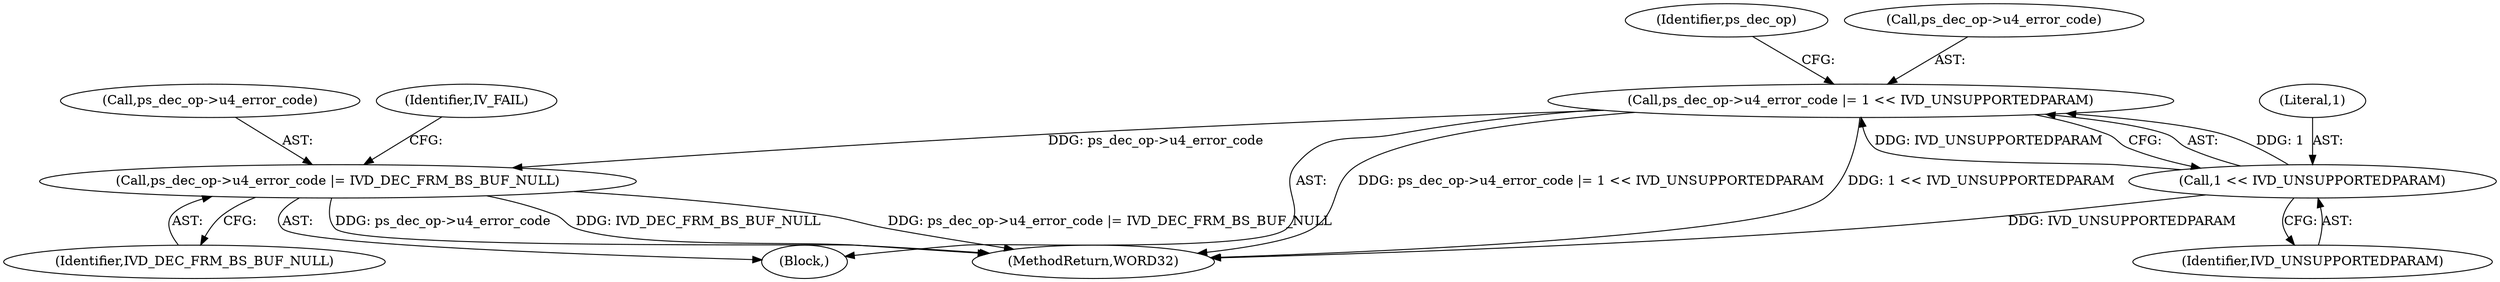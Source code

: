 digraph "0_Android_494561291a503840f385fbcd11d9bc5f4dc502b8@pointer" {
"1000280" [label="(Call,ps_dec_op->u4_error_code |= IVD_DEC_FRM_BS_BUF_NULL)"];
"1000273" [label="(Call,ps_dec_op->u4_error_code |= 1 << IVD_UNSUPPORTEDPARAM)"];
"1000277" [label="(Call,1 << IVD_UNSUPPORTEDPARAM)"];
"1000281" [label="(Call,ps_dec_op->u4_error_code)"];
"1002185" [label="(MethodReturn,WORD32)"];
"1000286" [label="(Identifier,IV_FAIL)"];
"1000280" [label="(Call,ps_dec_op->u4_error_code |= IVD_DEC_FRM_BS_BUF_NULL)"];
"1000278" [label="(Literal,1)"];
"1000273" [label="(Call,ps_dec_op->u4_error_code |= 1 << IVD_UNSUPPORTEDPARAM)"];
"1000279" [label="(Identifier,IVD_UNSUPPORTEDPARAM)"];
"1000284" [label="(Identifier,IVD_DEC_FRM_BS_BUF_NULL)"];
"1000272" [label="(Block,)"];
"1000277" [label="(Call,1 << IVD_UNSUPPORTEDPARAM)"];
"1000282" [label="(Identifier,ps_dec_op)"];
"1000274" [label="(Call,ps_dec_op->u4_error_code)"];
"1000280" -> "1000272"  [label="AST: "];
"1000280" -> "1000284"  [label="CFG: "];
"1000281" -> "1000280"  [label="AST: "];
"1000284" -> "1000280"  [label="AST: "];
"1000286" -> "1000280"  [label="CFG: "];
"1000280" -> "1002185"  [label="DDG: IVD_DEC_FRM_BS_BUF_NULL"];
"1000280" -> "1002185"  [label="DDG: ps_dec_op->u4_error_code |= IVD_DEC_FRM_BS_BUF_NULL"];
"1000280" -> "1002185"  [label="DDG: ps_dec_op->u4_error_code"];
"1000273" -> "1000280"  [label="DDG: ps_dec_op->u4_error_code"];
"1000273" -> "1000272"  [label="AST: "];
"1000273" -> "1000277"  [label="CFG: "];
"1000274" -> "1000273"  [label="AST: "];
"1000277" -> "1000273"  [label="AST: "];
"1000282" -> "1000273"  [label="CFG: "];
"1000273" -> "1002185"  [label="DDG: ps_dec_op->u4_error_code |= 1 << IVD_UNSUPPORTEDPARAM"];
"1000273" -> "1002185"  [label="DDG: 1 << IVD_UNSUPPORTEDPARAM"];
"1000277" -> "1000273"  [label="DDG: 1"];
"1000277" -> "1000273"  [label="DDG: IVD_UNSUPPORTEDPARAM"];
"1000277" -> "1000279"  [label="CFG: "];
"1000278" -> "1000277"  [label="AST: "];
"1000279" -> "1000277"  [label="AST: "];
"1000277" -> "1002185"  [label="DDG: IVD_UNSUPPORTEDPARAM"];
}
